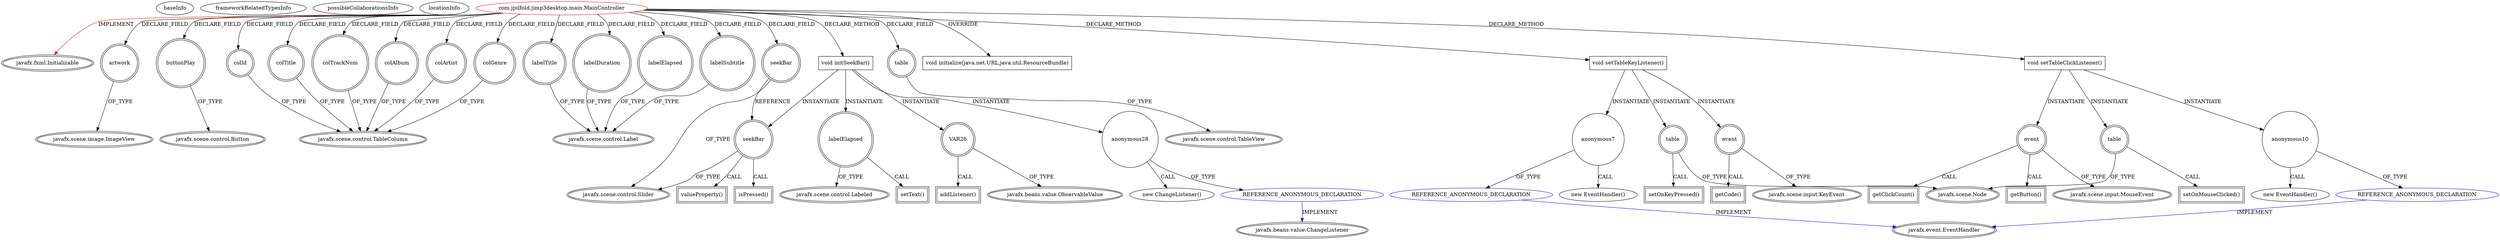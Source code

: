 digraph {
baseInfo[graphId=3400,category="extension_graph",isAnonymous=false,possibleRelation=true]
frameworkRelatedTypesInfo[0="javafx.fxml.Initializable"]
possibleCollaborationsInfo[0="3400~CLIENT_METHOD_DECLARATION-INSTANTIATION-~javafx.fxml.Initializable ~javafx.event.EventHandler ~false~true",1="3400~CLIENT_METHOD_DECLARATION-INSTANTIATION-~javafx.fxml.Initializable ~javafx.beans.value.ChangeListener ~false~true"]
locationInfo[projectName="jpilfold-jimp3-desktop",filePath="/jpilfold-jimp3-desktop/jimp3-desktop-master/src/com/jpilfold/jimp3desktop/main/MainController.java",contextSignature="MainController",graphId="3400"]
0[label="com.jpilfold.jimp3desktop.main.MainController",vertexType="ROOT_CLIENT_CLASS_DECLARATION",isFrameworkType=false,color=red]
1[label="javafx.fxml.Initializable",vertexType="FRAMEWORK_INTERFACE_TYPE",isFrameworkType=true,peripheries=2]
2[label="artwork",vertexType="FIELD_DECLARATION",isFrameworkType=true,peripheries=2,shape=circle]
3[label="javafx.scene.image.ImageView",vertexType="FRAMEWORK_CLASS_TYPE",isFrameworkType=true,peripheries=2]
4[label="buttonPlay",vertexType="FIELD_DECLARATION",isFrameworkType=true,peripheries=2,shape=circle]
5[label="javafx.scene.control.Button",vertexType="FRAMEWORK_CLASS_TYPE",isFrameworkType=true,peripheries=2]
6[label="colAlbum",vertexType="FIELD_DECLARATION",isFrameworkType=true,peripheries=2,shape=circle]
7[label="javafx.scene.control.TableColumn",vertexType="FRAMEWORK_CLASS_TYPE",isFrameworkType=true,peripheries=2]
8[label="colArtist",vertexType="FIELD_DECLARATION",isFrameworkType=true,peripheries=2,shape=circle]
10[label="colGenre",vertexType="FIELD_DECLARATION",isFrameworkType=true,peripheries=2,shape=circle]
12[label="colId",vertexType="FIELD_DECLARATION",isFrameworkType=true,peripheries=2,shape=circle]
14[label="colTitle",vertexType="FIELD_DECLARATION",isFrameworkType=true,peripheries=2,shape=circle]
16[label="colTrackNum",vertexType="FIELD_DECLARATION",isFrameworkType=true,peripheries=2,shape=circle]
18[label="labelDuration",vertexType="FIELD_DECLARATION",isFrameworkType=true,peripheries=2,shape=circle]
19[label="javafx.scene.control.Label",vertexType="FRAMEWORK_CLASS_TYPE",isFrameworkType=true,peripheries=2]
20[label="labelElapsed",vertexType="FIELD_DECLARATION",isFrameworkType=true,peripheries=2,shape=circle]
22[label="labelSubtitle",vertexType="FIELD_DECLARATION",isFrameworkType=true,peripheries=2,shape=circle]
24[label="labelTitle",vertexType="FIELD_DECLARATION",isFrameworkType=true,peripheries=2,shape=circle]
26[label="seekBar",vertexType="FIELD_DECLARATION",isFrameworkType=true,peripheries=2,shape=circle]
27[label="javafx.scene.control.Slider",vertexType="FRAMEWORK_CLASS_TYPE",isFrameworkType=true,peripheries=2]
28[label="table",vertexType="FIELD_DECLARATION",isFrameworkType=true,peripheries=2,shape=circle]
29[label="javafx.scene.control.TableView",vertexType="FRAMEWORK_CLASS_TYPE",isFrameworkType=true,peripheries=2]
30[label="void initialize(java.net.URL,java.util.ResourceBundle)",vertexType="OVERRIDING_METHOD_DECLARATION",isFrameworkType=false,shape=box]
50[label="void setTableKeyListener()",vertexType="CLIENT_METHOD_DECLARATION",isFrameworkType=false,shape=box]
51[label="table",vertexType="VARIABLE_EXPRESION",isFrameworkType=true,peripheries=2,shape=circle]
53[label="javafx.scene.Node",vertexType="FRAMEWORK_CLASS_TYPE",isFrameworkType=true,peripheries=2]
52[label="setOnKeyPressed()",vertexType="INSIDE_CALL",isFrameworkType=true,peripheries=2,shape=box]
55[label="anonymous7",vertexType="VARIABLE_EXPRESION",isFrameworkType=false,shape=circle]
56[label="REFERENCE_ANONYMOUS_DECLARATION",vertexType="REFERENCE_ANONYMOUS_DECLARATION",isFrameworkType=false,color=blue]
57[label="javafx.event.EventHandler",vertexType="FRAMEWORK_INTERFACE_TYPE",isFrameworkType=true,peripheries=2]
54[label="new EventHandler()",vertexType="CONSTRUCTOR_CALL",isFrameworkType=false]
58[label="event",vertexType="VARIABLE_EXPRESION",isFrameworkType=true,peripheries=2,shape=circle]
60[label="javafx.scene.input.KeyEvent",vertexType="FRAMEWORK_CLASS_TYPE",isFrameworkType=true,peripheries=2]
59[label="getCode()",vertexType="INSIDE_CALL",isFrameworkType=true,peripheries=2,shape=box]
61[label="void setTableClickListener()",vertexType="CLIENT_METHOD_DECLARATION",isFrameworkType=false,shape=box]
62[label="table",vertexType="VARIABLE_EXPRESION",isFrameworkType=true,peripheries=2,shape=circle]
63[label="setOnMouseClicked()",vertexType="INSIDE_CALL",isFrameworkType=true,peripheries=2,shape=box]
66[label="anonymous10",vertexType="VARIABLE_EXPRESION",isFrameworkType=false,shape=circle]
67[label="REFERENCE_ANONYMOUS_DECLARATION",vertexType="REFERENCE_ANONYMOUS_DECLARATION",isFrameworkType=false,color=blue]
65[label="new EventHandler()",vertexType="CONSTRUCTOR_CALL",isFrameworkType=false]
69[label="event",vertexType="VARIABLE_EXPRESION",isFrameworkType=true,peripheries=2,shape=circle]
71[label="javafx.scene.input.MouseEvent",vertexType="FRAMEWORK_CLASS_TYPE",isFrameworkType=true,peripheries=2]
70[label="getButton()",vertexType="INSIDE_CALL",isFrameworkType=true,peripheries=2,shape=box]
73[label="getClickCount()",vertexType="INSIDE_CALL",isFrameworkType=true,peripheries=2,shape=box]
113[label="void initSeekBar()",vertexType="CLIENT_METHOD_DECLARATION",isFrameworkType=false,shape=box]
114[label="VAR26",vertexType="VARIABLE_EXPRESION",isFrameworkType=true,peripheries=2,shape=circle]
116[label="javafx.beans.value.ObservableValue",vertexType="FRAMEWORK_INTERFACE_TYPE",isFrameworkType=true,peripheries=2]
115[label="addListener()",vertexType="INSIDE_CALL",isFrameworkType=true,peripheries=2,shape=box]
117[label="seekBar",vertexType="VARIABLE_EXPRESION",isFrameworkType=true,peripheries=2,shape=circle]
118[label="valueProperty()",vertexType="INSIDE_CALL",isFrameworkType=true,peripheries=2,shape=box]
121[label="anonymous28",vertexType="VARIABLE_EXPRESION",isFrameworkType=false,shape=circle]
122[label="REFERENCE_ANONYMOUS_DECLARATION",vertexType="REFERENCE_ANONYMOUS_DECLARATION",isFrameworkType=false,color=blue]
123[label="javafx.beans.value.ChangeListener",vertexType="FRAMEWORK_INTERFACE_TYPE",isFrameworkType=true,peripheries=2]
120[label="new ChangeListener()",vertexType="CONSTRUCTOR_CALL",isFrameworkType=false]
125[label="isPressed()",vertexType="INSIDE_CALL",isFrameworkType=true,peripheries=2,shape=box]
126[label="labelElapsed",vertexType="VARIABLE_EXPRESION",isFrameworkType=true,peripheries=2,shape=circle]
128[label="javafx.scene.control.Labeled",vertexType="FRAMEWORK_CLASS_TYPE",isFrameworkType=true,peripheries=2]
127[label="setText()",vertexType="INSIDE_CALL",isFrameworkType=true,peripheries=2,shape=box]
0->1[label="IMPLEMENT",color=red]
0->2[label="DECLARE_FIELD"]
2->3[label="OF_TYPE"]
0->4[label="DECLARE_FIELD"]
4->5[label="OF_TYPE"]
0->6[label="DECLARE_FIELD"]
6->7[label="OF_TYPE"]
0->8[label="DECLARE_FIELD"]
8->7[label="OF_TYPE"]
0->10[label="DECLARE_FIELD"]
10->7[label="OF_TYPE"]
0->12[label="DECLARE_FIELD"]
12->7[label="OF_TYPE"]
0->14[label="DECLARE_FIELD"]
14->7[label="OF_TYPE"]
0->16[label="DECLARE_FIELD"]
16->7[label="OF_TYPE"]
0->18[label="DECLARE_FIELD"]
18->19[label="OF_TYPE"]
0->20[label="DECLARE_FIELD"]
20->19[label="OF_TYPE"]
0->22[label="DECLARE_FIELD"]
22->19[label="OF_TYPE"]
0->24[label="DECLARE_FIELD"]
24->19[label="OF_TYPE"]
0->26[label="DECLARE_FIELD"]
26->27[label="OF_TYPE"]
0->28[label="DECLARE_FIELD"]
28->29[label="OF_TYPE"]
0->30[label="OVERRIDE"]
0->50[label="DECLARE_METHOD"]
50->51[label="INSTANTIATE"]
51->53[label="OF_TYPE"]
51->52[label="CALL"]
50->55[label="INSTANTIATE"]
56->57[label="IMPLEMENT",color=blue]
55->56[label="OF_TYPE"]
55->54[label="CALL"]
50->58[label="INSTANTIATE"]
58->60[label="OF_TYPE"]
58->59[label="CALL"]
0->61[label="DECLARE_METHOD"]
61->62[label="INSTANTIATE"]
62->53[label="OF_TYPE"]
62->63[label="CALL"]
61->66[label="INSTANTIATE"]
67->57[label="IMPLEMENT",color=blue]
66->67[label="OF_TYPE"]
66->65[label="CALL"]
61->69[label="INSTANTIATE"]
69->71[label="OF_TYPE"]
69->70[label="CALL"]
69->73[label="CALL"]
0->113[label="DECLARE_METHOD"]
113->114[label="INSTANTIATE"]
114->116[label="OF_TYPE"]
114->115[label="CALL"]
113->117[label="INSTANTIATE"]
26->117[label="REFERENCE"]
117->27[label="OF_TYPE"]
117->118[label="CALL"]
113->121[label="INSTANTIATE"]
122->123[label="IMPLEMENT",color=blue]
121->122[label="OF_TYPE"]
121->120[label="CALL"]
117->125[label="CALL"]
113->126[label="INSTANTIATE"]
126->128[label="OF_TYPE"]
126->127[label="CALL"]
}
